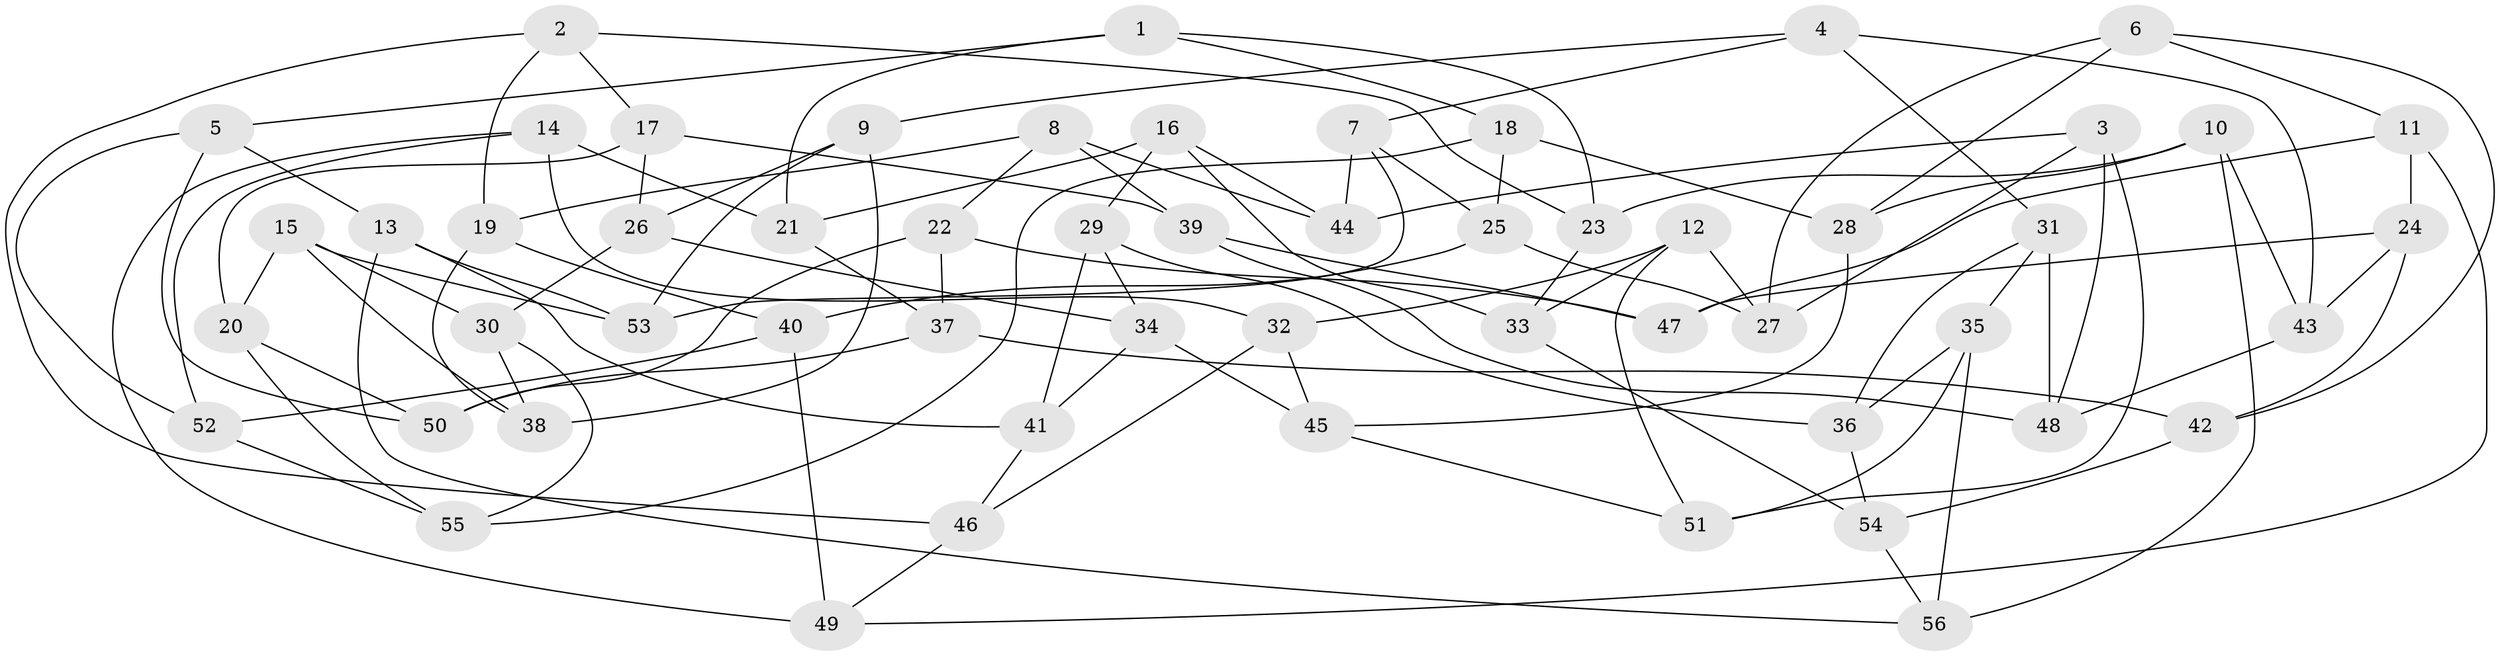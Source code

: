 // Generated by graph-tools (version 1.1) at 2025/16/03/09/25 04:16:19]
// undirected, 56 vertices, 112 edges
graph export_dot {
graph [start="1"]
  node [color=gray90,style=filled];
  1;
  2;
  3;
  4;
  5;
  6;
  7;
  8;
  9;
  10;
  11;
  12;
  13;
  14;
  15;
  16;
  17;
  18;
  19;
  20;
  21;
  22;
  23;
  24;
  25;
  26;
  27;
  28;
  29;
  30;
  31;
  32;
  33;
  34;
  35;
  36;
  37;
  38;
  39;
  40;
  41;
  42;
  43;
  44;
  45;
  46;
  47;
  48;
  49;
  50;
  51;
  52;
  53;
  54;
  55;
  56;
  1 -- 23;
  1 -- 18;
  1 -- 21;
  1 -- 5;
  2 -- 19;
  2 -- 17;
  2 -- 23;
  2 -- 46;
  3 -- 51;
  3 -- 27;
  3 -- 44;
  3 -- 48;
  4 -- 43;
  4 -- 31;
  4 -- 7;
  4 -- 9;
  5 -- 50;
  5 -- 13;
  5 -- 52;
  6 -- 42;
  6 -- 11;
  6 -- 28;
  6 -- 27;
  7 -- 25;
  7 -- 44;
  7 -- 53;
  8 -- 44;
  8 -- 39;
  8 -- 22;
  8 -- 19;
  9 -- 26;
  9 -- 53;
  9 -- 38;
  10 -- 43;
  10 -- 28;
  10 -- 23;
  10 -- 56;
  11 -- 47;
  11 -- 24;
  11 -- 49;
  12 -- 33;
  12 -- 27;
  12 -- 32;
  12 -- 51;
  13 -- 56;
  13 -- 53;
  13 -- 41;
  14 -- 21;
  14 -- 32;
  14 -- 52;
  14 -- 49;
  15 -- 38;
  15 -- 30;
  15 -- 20;
  15 -- 53;
  16 -- 44;
  16 -- 33;
  16 -- 21;
  16 -- 29;
  17 -- 26;
  17 -- 20;
  17 -- 39;
  18 -- 25;
  18 -- 55;
  18 -- 28;
  19 -- 38;
  19 -- 40;
  20 -- 50;
  20 -- 55;
  21 -- 37;
  22 -- 50;
  22 -- 37;
  22 -- 47;
  23 -- 33;
  24 -- 47;
  24 -- 43;
  24 -- 42;
  25 -- 40;
  25 -- 27;
  26 -- 34;
  26 -- 30;
  28 -- 45;
  29 -- 34;
  29 -- 41;
  29 -- 36;
  30 -- 38;
  30 -- 55;
  31 -- 48;
  31 -- 35;
  31 -- 36;
  32 -- 46;
  32 -- 45;
  33 -- 54;
  34 -- 45;
  34 -- 41;
  35 -- 36;
  35 -- 51;
  35 -- 56;
  36 -- 54;
  37 -- 50;
  37 -- 42;
  39 -- 47;
  39 -- 48;
  40 -- 49;
  40 -- 52;
  41 -- 46;
  42 -- 54;
  43 -- 48;
  45 -- 51;
  46 -- 49;
  52 -- 55;
  54 -- 56;
}
